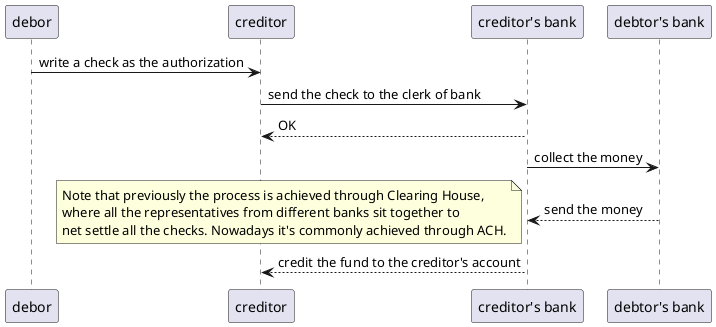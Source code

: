 @startuml
debor -> creditor: write a check as the authorization
creditor -> "creditor's bank": send the check to the clerk of bank
"creditor's bank" --> creditor: OK
"creditor's bank" -> "debtor's bank": collect the money
"debtor's bank" --> "creditor's bank": send the money
note bottom
Note that previously the process is achieved through Clearing House,
where all the representatives from different banks sit together to 
net settle all the checks. Nowadays it's commonly achieved through ACH.
end note
"creditor's bank" --> creditor: credit the fund to the creditor's account

@enduml